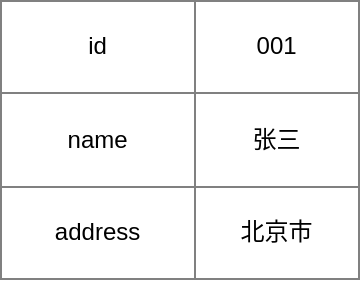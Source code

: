 <mxfile version="10.6.3" type="github"><diagram id="EdRsmpE9v7iIK5KwcLAi" name="Page-1"><mxGraphModel dx="1014" dy="593" grid="1" gridSize="10" guides="1" tooltips="1" connect="1" arrows="1" fold="1" page="1" pageScale="1" pageWidth="827" pageHeight="1169" math="0" shadow="0"><root><mxCell id="0"/><mxCell id="1" parent="0"/><mxCell id="5vl8TcyoDZlngU05jddu-1" value="&lt;table border=&quot;1&quot; width=&quot;100%&quot; style=&quot;width: 100% ; height: 100% ; border-collapse: collapse&quot;&gt;&lt;tbody&gt;&lt;tr&gt;&lt;td align=&quot;center&quot;&gt;id&lt;/td&gt;&lt;td align=&quot;center&quot;&gt;001&lt;/td&gt;&lt;/tr&gt;&lt;tr&gt;&lt;td align=&quot;center&quot;&gt;name&lt;/td&gt;&lt;td align=&quot;center&quot;&gt;张三&lt;/td&gt;&lt;/tr&gt;&lt;tr&gt;&lt;td align=&quot;center&quot;&gt;address&lt;/td&gt;&lt;td align=&quot;center&quot;&gt;北京市&lt;/td&gt;&lt;/tr&gt;&lt;/tbody&gt;&lt;/table&gt;" style="text;html=1;strokeColor=none;fillColor=none;overflow=fill;" vertex="1" parent="1"><mxGeometry x="70" y="200" width="180" height="140" as="geometry"/></mxCell></root></mxGraphModel></diagram></mxfile>